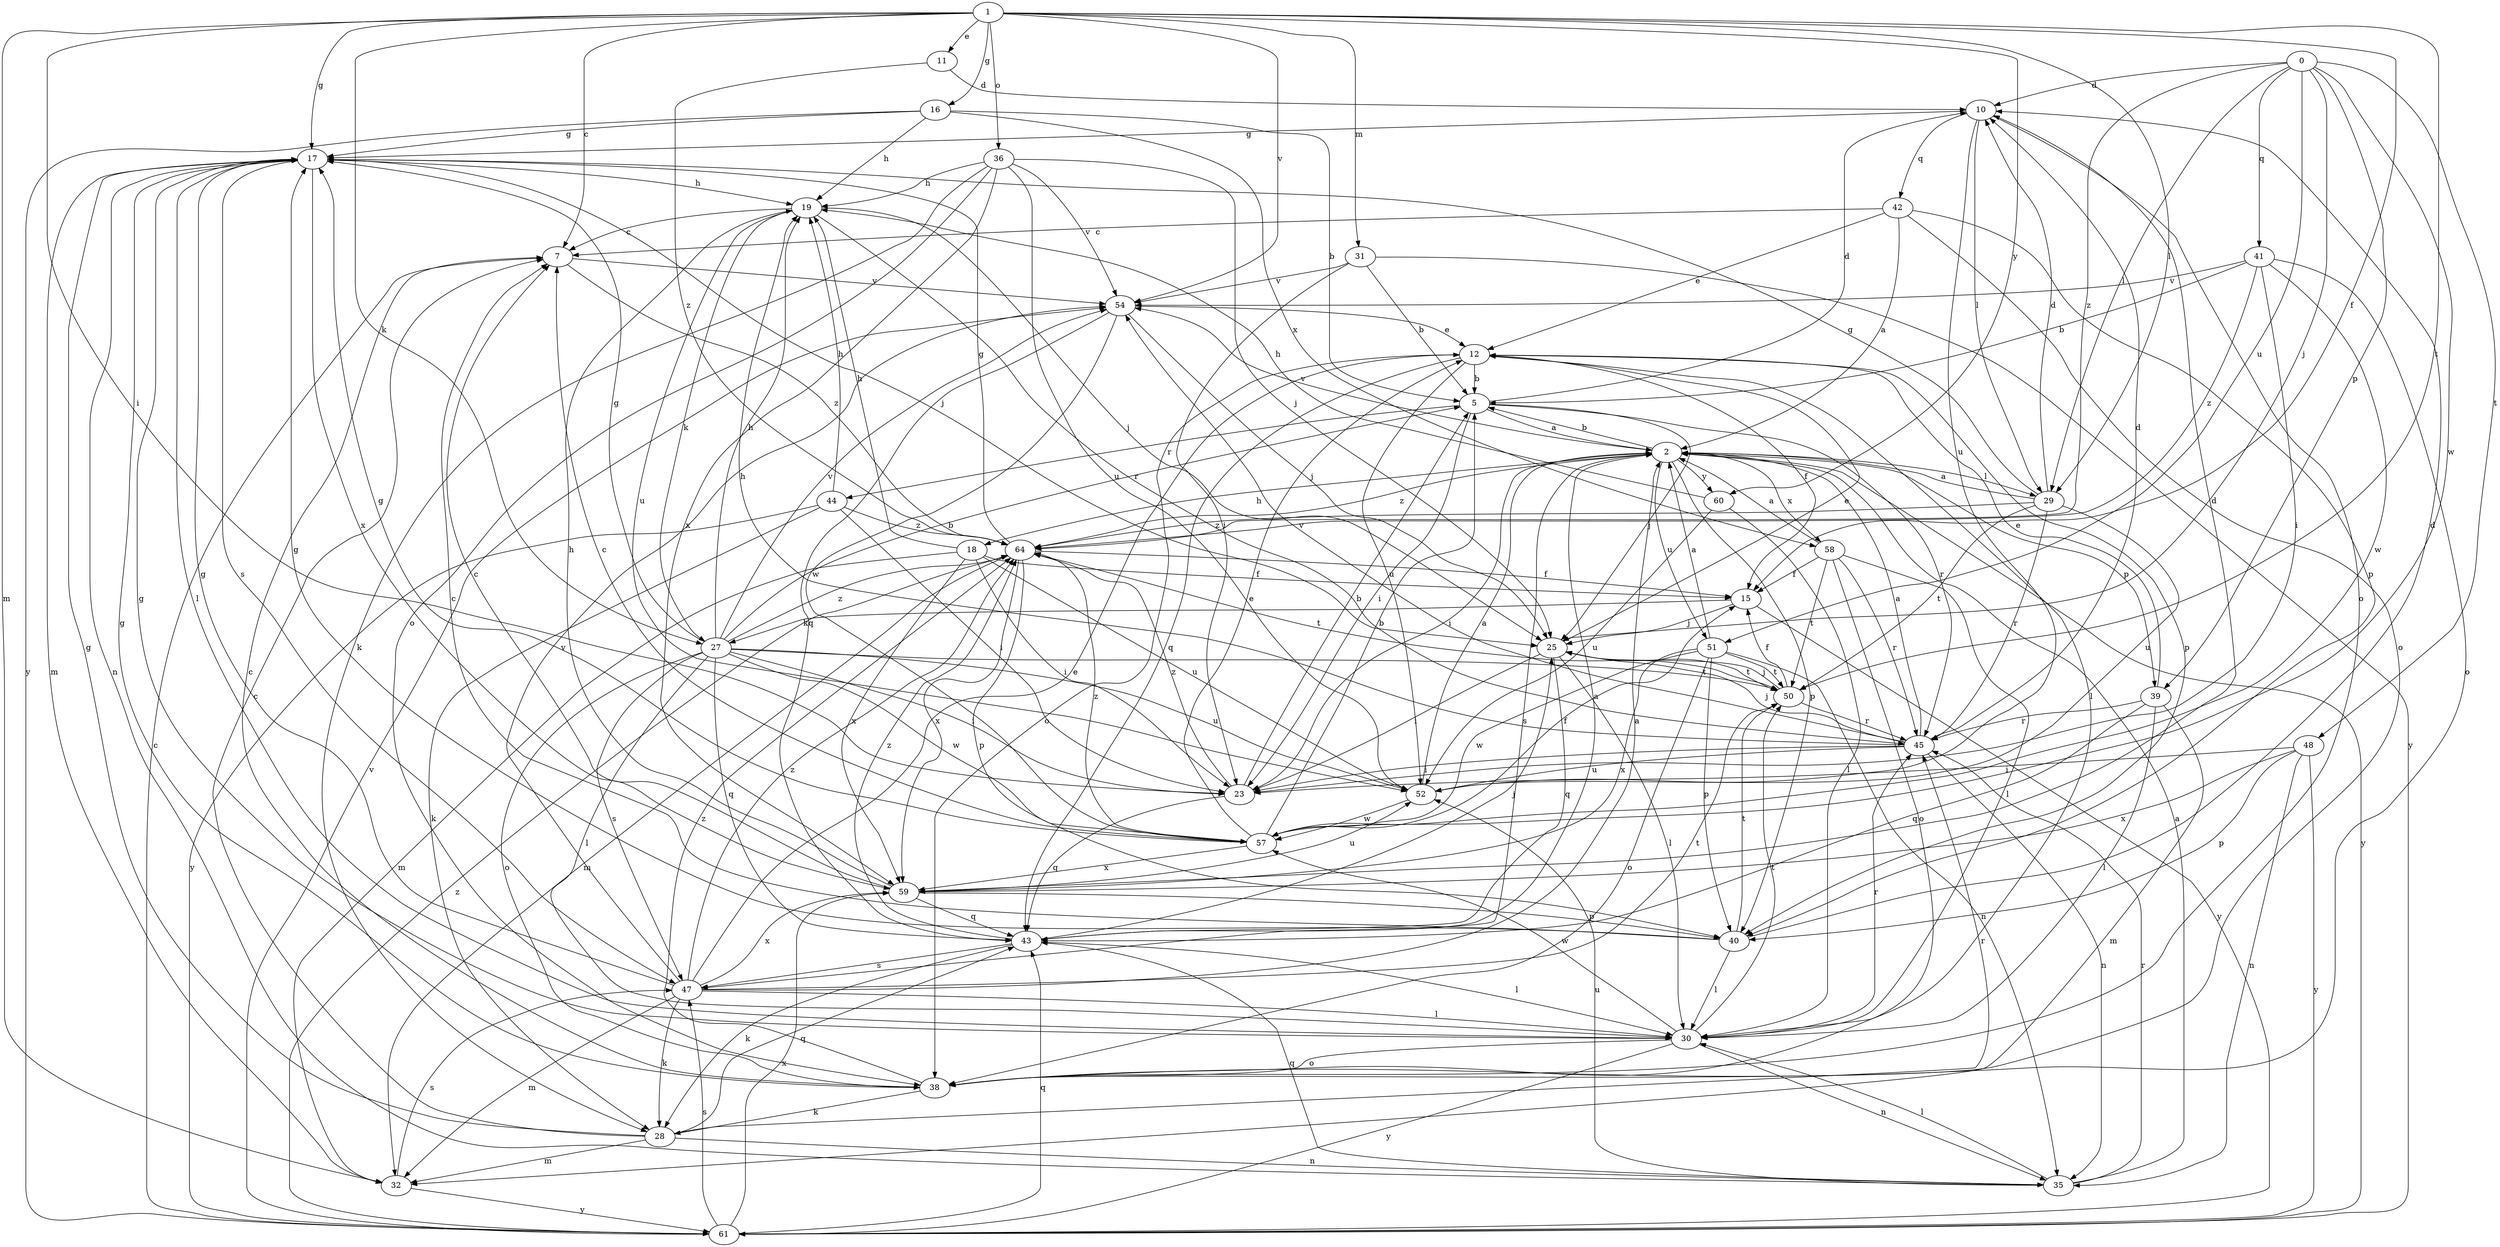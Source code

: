 strict digraph  {
0;
1;
2;
5;
7;
10;
11;
12;
15;
16;
17;
18;
19;
23;
25;
27;
28;
29;
30;
31;
32;
35;
36;
38;
39;
40;
41;
42;
43;
44;
45;
47;
48;
50;
51;
52;
54;
57;
58;
59;
60;
61;
64;
0 -> 10  [label=d];
0 -> 25  [label=j];
0 -> 29  [label=l];
0 -> 39  [label=p];
0 -> 41  [label=q];
0 -> 48  [label=t];
0 -> 51  [label=u];
0 -> 57  [label=w];
0 -> 64  [label=z];
1 -> 7  [label=c];
1 -> 11  [label=e];
1 -> 15  [label=f];
1 -> 16  [label=g];
1 -> 17  [label=g];
1 -> 23  [label=i];
1 -> 27  [label=k];
1 -> 29  [label=l];
1 -> 31  [label=m];
1 -> 32  [label=m];
1 -> 36  [label=o];
1 -> 50  [label=t];
1 -> 54  [label=v];
1 -> 60  [label=y];
2 -> 5  [label=b];
2 -> 18  [label=h];
2 -> 23  [label=i];
2 -> 29  [label=l];
2 -> 39  [label=p];
2 -> 40  [label=p];
2 -> 47  [label=s];
2 -> 51  [label=u];
2 -> 54  [label=v];
2 -> 58  [label=x];
2 -> 60  [label=y];
2 -> 61  [label=y];
2 -> 64  [label=z];
5 -> 2  [label=a];
5 -> 10  [label=d];
5 -> 23  [label=i];
5 -> 25  [label=j];
5 -> 44  [label=r];
5 -> 45  [label=r];
7 -> 54  [label=v];
7 -> 64  [label=z];
10 -> 17  [label=g];
10 -> 29  [label=l];
10 -> 38  [label=o];
10 -> 42  [label=q];
10 -> 52  [label=u];
11 -> 10  [label=d];
11 -> 64  [label=z];
12 -> 5  [label=b];
12 -> 15  [label=f];
12 -> 30  [label=l];
12 -> 38  [label=o];
12 -> 40  [label=p];
12 -> 43  [label=q];
12 -> 52  [label=u];
15 -> 25  [label=j];
15 -> 27  [label=k];
15 -> 61  [label=y];
16 -> 5  [label=b];
16 -> 17  [label=g];
16 -> 19  [label=h];
16 -> 58  [label=x];
16 -> 61  [label=y];
17 -> 19  [label=h];
17 -> 25  [label=j];
17 -> 30  [label=l];
17 -> 32  [label=m];
17 -> 35  [label=n];
17 -> 47  [label=s];
17 -> 59  [label=x];
18 -> 15  [label=f];
18 -> 19  [label=h];
18 -> 23  [label=i];
18 -> 32  [label=m];
18 -> 52  [label=u];
18 -> 59  [label=x];
19 -> 7  [label=c];
19 -> 25  [label=j];
19 -> 27  [label=k];
19 -> 45  [label=r];
19 -> 52  [label=u];
23 -> 5  [label=b];
23 -> 43  [label=q];
23 -> 64  [label=z];
25 -> 12  [label=e];
25 -> 23  [label=i];
25 -> 30  [label=l];
25 -> 43  [label=q];
25 -> 50  [label=t];
27 -> 5  [label=b];
27 -> 17  [label=g];
27 -> 19  [label=h];
27 -> 23  [label=i];
27 -> 30  [label=l];
27 -> 38  [label=o];
27 -> 43  [label=q];
27 -> 47  [label=s];
27 -> 50  [label=t];
27 -> 52  [label=u];
27 -> 54  [label=v];
27 -> 57  [label=w];
27 -> 64  [label=z];
28 -> 7  [label=c];
28 -> 17  [label=g];
28 -> 32  [label=m];
28 -> 35  [label=n];
28 -> 43  [label=q];
28 -> 45  [label=r];
29 -> 2  [label=a];
29 -> 10  [label=d];
29 -> 17  [label=g];
29 -> 45  [label=r];
29 -> 50  [label=t];
29 -> 52  [label=u];
29 -> 64  [label=z];
30 -> 17  [label=g];
30 -> 35  [label=n];
30 -> 38  [label=o];
30 -> 45  [label=r];
30 -> 50  [label=t];
30 -> 57  [label=w];
30 -> 61  [label=y];
31 -> 5  [label=b];
31 -> 23  [label=i];
31 -> 54  [label=v];
31 -> 61  [label=y];
32 -> 47  [label=s];
32 -> 61  [label=y];
35 -> 2  [label=a];
35 -> 30  [label=l];
35 -> 43  [label=q];
35 -> 45  [label=r];
35 -> 52  [label=u];
36 -> 19  [label=h];
36 -> 25  [label=j];
36 -> 28  [label=k];
36 -> 38  [label=o];
36 -> 52  [label=u];
36 -> 54  [label=v];
36 -> 59  [label=x];
38 -> 7  [label=c];
38 -> 17  [label=g];
38 -> 28  [label=k];
38 -> 64  [label=z];
39 -> 12  [label=e];
39 -> 30  [label=l];
39 -> 32  [label=m];
39 -> 43  [label=q];
39 -> 45  [label=r];
40 -> 7  [label=c];
40 -> 10  [label=d];
40 -> 17  [label=g];
40 -> 30  [label=l];
40 -> 50  [label=t];
41 -> 5  [label=b];
41 -> 23  [label=i];
41 -> 38  [label=o];
41 -> 54  [label=v];
41 -> 57  [label=w];
41 -> 64  [label=z];
42 -> 2  [label=a];
42 -> 7  [label=c];
42 -> 12  [label=e];
42 -> 38  [label=o];
42 -> 40  [label=p];
43 -> 2  [label=a];
43 -> 25  [label=j];
43 -> 28  [label=k];
43 -> 30  [label=l];
43 -> 47  [label=s];
43 -> 64  [label=z];
44 -> 19  [label=h];
44 -> 23  [label=i];
44 -> 28  [label=k];
44 -> 61  [label=y];
44 -> 64  [label=z];
45 -> 2  [label=a];
45 -> 10  [label=d];
45 -> 19  [label=h];
45 -> 23  [label=i];
45 -> 25  [label=j];
45 -> 35  [label=n];
45 -> 52  [label=u];
45 -> 54  [label=v];
47 -> 2  [label=a];
47 -> 12  [label=e];
47 -> 17  [label=g];
47 -> 28  [label=k];
47 -> 30  [label=l];
47 -> 32  [label=m];
47 -> 50  [label=t];
47 -> 54  [label=v];
47 -> 59  [label=x];
47 -> 64  [label=z];
48 -> 23  [label=i];
48 -> 35  [label=n];
48 -> 40  [label=p];
48 -> 59  [label=x];
48 -> 61  [label=y];
50 -> 15  [label=f];
50 -> 25  [label=j];
50 -> 45  [label=r];
51 -> 2  [label=a];
51 -> 35  [label=n];
51 -> 38  [label=o];
51 -> 40  [label=p];
51 -> 50  [label=t];
51 -> 57  [label=w];
51 -> 59  [label=x];
52 -> 2  [label=a];
52 -> 57  [label=w];
54 -> 12  [label=e];
54 -> 25  [label=j];
54 -> 43  [label=q];
54 -> 57  [label=w];
57 -> 5  [label=b];
57 -> 7  [label=c];
57 -> 12  [label=e];
57 -> 15  [label=f];
57 -> 17  [label=g];
57 -> 59  [label=x];
57 -> 64  [label=z];
58 -> 2  [label=a];
58 -> 15  [label=f];
58 -> 30  [label=l];
58 -> 38  [label=o];
58 -> 45  [label=r];
58 -> 50  [label=t];
59 -> 7  [label=c];
59 -> 10  [label=d];
59 -> 19  [label=h];
59 -> 40  [label=p];
59 -> 43  [label=q];
59 -> 52  [label=u];
60 -> 19  [label=h];
60 -> 30  [label=l];
60 -> 52  [label=u];
61 -> 7  [label=c];
61 -> 43  [label=q];
61 -> 47  [label=s];
61 -> 54  [label=v];
61 -> 59  [label=x];
61 -> 64  [label=z];
64 -> 15  [label=f];
64 -> 17  [label=g];
64 -> 32  [label=m];
64 -> 40  [label=p];
64 -> 50  [label=t];
64 -> 59  [label=x];
}
